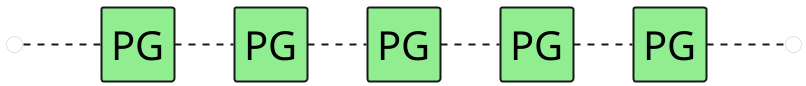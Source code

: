 @startuml

skinparam ComponentStyle rectangle
hide stereotype
left to right direction
scale 1/1

skinparam Component {
    FontSize 40
    FontColor black
    BorderThickness 2
    BackgroundColor transparent
}


skinparam Interface {
    FontSize 0
    FontColor black
    BorderThickness 0
    BackgroundColor transparent
}

skinparam ArrowThickness 2
' components:
interface "o" as head
component "PG" as c0 #LightGreen
component "PG" as c1 #LightGreen
component "PG" as c2 #LightGreen
component "PG" as c3 #LightGreen
component "PG" as c4 #LightGreen
interface "o" as tail
' layout:
head-down.c0
c0-down.c1
c1-down.c2
c2-down.c3
c3-down.c4
c4-down.tail

@enduml
